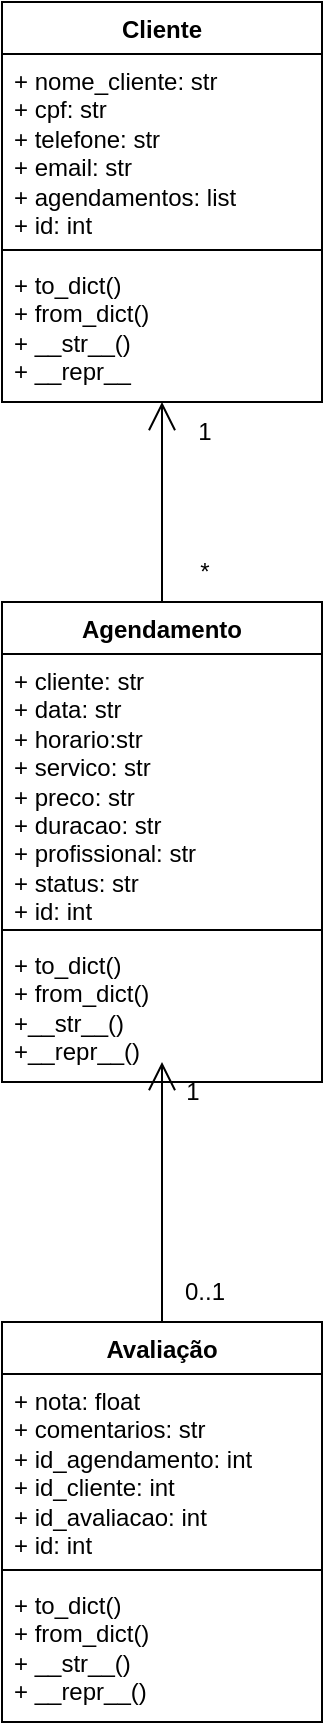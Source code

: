 <mxfile version="28.0.4">
  <diagram name="Página-1" id="nogd1nKAQmhjPqjEthID">
    <mxGraphModel grid="1" page="1" gridSize="10" guides="1" tooltips="1" connect="1" arrows="1" fold="1" pageScale="1" pageWidth="827" pageHeight="1169" math="0" shadow="0">
      <root>
        <mxCell id="0" />
        <mxCell id="1" parent="0" />
        <mxCell id="NhIJOwC5-hId4QMddHVE-1" value="Cliente" style="swimlane;fontStyle=1;align=center;verticalAlign=top;childLayout=stackLayout;horizontal=1;startSize=26;horizontalStack=0;resizeParent=1;resizeParentMax=0;resizeLast=0;collapsible=1;marginBottom=0;whiteSpace=wrap;html=1;" vertex="1" parent="1">
          <mxGeometry x="334" y="30" width="160" height="200" as="geometry" />
        </mxCell>
        <mxCell id="NhIJOwC5-hId4QMddHVE-2" value="+ nome_cliente: str&lt;div&gt;+ cpf: str&lt;/div&gt;&lt;div&gt;+ telefone: str&lt;/div&gt;&lt;div&gt;+ email: str&lt;/div&gt;&lt;div&gt;+ agendamentos: list&lt;/div&gt;&lt;div&gt;+ id: int&lt;/div&gt;" style="text;strokeColor=none;fillColor=none;align=left;verticalAlign=top;spacingLeft=4;spacingRight=4;overflow=hidden;rotatable=0;points=[[0,0.5],[1,0.5]];portConstraint=eastwest;whiteSpace=wrap;html=1;" vertex="1" parent="NhIJOwC5-hId4QMddHVE-1">
          <mxGeometry y="26" width="160" height="94" as="geometry" />
        </mxCell>
        <mxCell id="NhIJOwC5-hId4QMddHVE-3" value="" style="line;strokeWidth=1;fillColor=none;align=left;verticalAlign=middle;spacingTop=-1;spacingLeft=3;spacingRight=3;rotatable=0;labelPosition=right;points=[];portConstraint=eastwest;strokeColor=inherit;" vertex="1" parent="NhIJOwC5-hId4QMddHVE-1">
          <mxGeometry y="120" width="160" height="8" as="geometry" />
        </mxCell>
        <mxCell id="NhIJOwC5-hId4QMddHVE-4" value="+ to_dict()&lt;div&gt;+ from_dict()&lt;/div&gt;&lt;div&gt;+ __str__()&lt;/div&gt;&lt;div&gt;+ __repr__&lt;/div&gt;" style="text;strokeColor=none;fillColor=none;align=left;verticalAlign=top;spacingLeft=4;spacingRight=4;overflow=hidden;rotatable=0;points=[[0,0.5],[1,0.5]];portConstraint=eastwest;whiteSpace=wrap;html=1;" vertex="1" parent="NhIJOwC5-hId4QMddHVE-1">
          <mxGeometry y="128" width="160" height="72" as="geometry" />
        </mxCell>
        <mxCell id="NhIJOwC5-hId4QMddHVE-10" value="Agendamento" style="swimlane;fontStyle=1;align=center;verticalAlign=top;childLayout=stackLayout;horizontal=1;startSize=26;horizontalStack=0;resizeParent=1;resizeParentMax=0;resizeLast=0;collapsible=1;marginBottom=0;whiteSpace=wrap;html=1;" vertex="1" parent="1">
          <mxGeometry x="334" y="330" width="160" height="240" as="geometry" />
        </mxCell>
        <mxCell id="NhIJOwC5-hId4QMddHVE-11" value="+ cliente: str&lt;div&gt;+ data: str&lt;/div&gt;&lt;div&gt;+ horario:str&lt;/div&gt;&lt;div&gt;+ servico: str&lt;/div&gt;&lt;div&gt;+ preco: str&lt;/div&gt;&lt;div&gt;+ duracao: str&lt;/div&gt;&lt;div&gt;+ profissional: str&lt;/div&gt;&lt;div&gt;+ status: str&lt;/div&gt;&lt;div&gt;+ id: int&lt;/div&gt;" style="text;strokeColor=none;fillColor=none;align=left;verticalAlign=top;spacingLeft=4;spacingRight=4;overflow=hidden;rotatable=0;points=[[0,0.5],[1,0.5]];portConstraint=eastwest;whiteSpace=wrap;html=1;" vertex="1" parent="NhIJOwC5-hId4QMddHVE-10">
          <mxGeometry y="26" width="160" height="134" as="geometry" />
        </mxCell>
        <mxCell id="NhIJOwC5-hId4QMddHVE-12" value="" style="line;strokeWidth=1;fillColor=none;align=left;verticalAlign=middle;spacingTop=-1;spacingLeft=3;spacingRight=3;rotatable=0;labelPosition=right;points=[];portConstraint=eastwest;strokeColor=inherit;" vertex="1" parent="NhIJOwC5-hId4QMddHVE-10">
          <mxGeometry y="160" width="160" height="8" as="geometry" />
        </mxCell>
        <mxCell id="NhIJOwC5-hId4QMddHVE-13" value="+ to_dict()&lt;div&gt;+ from_dict()&lt;/div&gt;&lt;div&gt;+__str__()&lt;/div&gt;&lt;div&gt;+__repr__()&lt;/div&gt;" style="text;strokeColor=none;fillColor=none;align=left;verticalAlign=top;spacingLeft=4;spacingRight=4;overflow=hidden;rotatable=0;points=[[0,0.5],[1,0.5]];portConstraint=eastwest;whiteSpace=wrap;html=1;" vertex="1" parent="NhIJOwC5-hId4QMddHVE-10">
          <mxGeometry y="168" width="160" height="72" as="geometry" />
        </mxCell>
        <mxCell id="NhIJOwC5-hId4QMddHVE-14" value="Avaliação" style="swimlane;fontStyle=1;align=center;verticalAlign=top;childLayout=stackLayout;horizontal=1;startSize=26;horizontalStack=0;resizeParent=1;resizeParentMax=0;resizeLast=0;collapsible=1;marginBottom=0;whiteSpace=wrap;html=1;" vertex="1" parent="1">
          <mxGeometry x="334" y="690" width="160" height="200" as="geometry" />
        </mxCell>
        <mxCell id="NhIJOwC5-hId4QMddHVE-15" value="+ nota: float&lt;div&gt;+ comentarios: str&lt;/div&gt;&lt;div&gt;+ id_agendamento: int&lt;/div&gt;&lt;div&gt;+ id_cliente: int&lt;/div&gt;&lt;div&gt;&lt;span style=&quot;background-color: transparent; color: light-dark(rgb(0, 0, 0), rgb(255, 255, 255));&quot;&gt;+ id_avaliacao: int&lt;/span&gt;&lt;/div&gt;&lt;div&gt;&lt;span style=&quot;background-color: transparent; color: light-dark(rgb(0, 0, 0), rgb(255, 255, 255));&quot;&gt;+ id: int&amp;nbsp;&lt;/span&gt;&lt;/div&gt;" style="text;strokeColor=none;fillColor=none;align=left;verticalAlign=top;spacingLeft=4;spacingRight=4;overflow=hidden;rotatable=0;points=[[0,0.5],[1,0.5]];portConstraint=eastwest;whiteSpace=wrap;html=1;" vertex="1" parent="NhIJOwC5-hId4QMddHVE-14">
          <mxGeometry y="26" width="160" height="94" as="geometry" />
        </mxCell>
        <mxCell id="NhIJOwC5-hId4QMddHVE-16" value="" style="line;strokeWidth=1;fillColor=none;align=left;verticalAlign=middle;spacingTop=-1;spacingLeft=3;spacingRight=3;rotatable=0;labelPosition=right;points=[];portConstraint=eastwest;strokeColor=inherit;" vertex="1" parent="NhIJOwC5-hId4QMddHVE-14">
          <mxGeometry y="120" width="160" height="8" as="geometry" />
        </mxCell>
        <mxCell id="NhIJOwC5-hId4QMddHVE-17" value="+ to_dict()&lt;div&gt;+ from_dict()&lt;/div&gt;&lt;div&gt;+ __str__()&lt;/div&gt;&lt;div&gt;+ __repr__()&lt;/div&gt;" style="text;strokeColor=none;fillColor=none;align=left;verticalAlign=top;spacingLeft=4;spacingRight=4;overflow=hidden;rotatable=0;points=[[0,0.5],[1,0.5]];portConstraint=eastwest;whiteSpace=wrap;html=1;" vertex="1" parent="NhIJOwC5-hId4QMddHVE-14">
          <mxGeometry y="128" width="160" height="72" as="geometry" />
        </mxCell>
        <mxCell id="NhIJOwC5-hId4QMddHVE-20" value="" style="endArrow=open;endFill=1;endSize=12;html=1;rounded=0;" edge="1" parent="1">
          <mxGeometry width="160" relative="1" as="geometry">
            <mxPoint x="414" y="330" as="sourcePoint" />
            <mxPoint x="414" y="230" as="targetPoint" />
          </mxGeometry>
        </mxCell>
        <mxCell id="NhIJOwC5-hId4QMddHVE-22" value="" style="endArrow=open;endFill=1;endSize=12;html=1;rounded=0;" edge="1" parent="1">
          <mxGeometry width="160" relative="1" as="geometry">
            <mxPoint x="414" y="690" as="sourcePoint" />
            <mxPoint x="414" y="560" as="targetPoint" />
          </mxGeometry>
        </mxCell>
        <mxCell id="NhIJOwC5-hId4QMddHVE-25" value="1" style="text;html=1;align=center;verticalAlign=middle;resizable=0;points=[];autosize=1;strokeColor=none;fillColor=none;" vertex="1" parent="1">
          <mxGeometry x="420" y="230" width="30" height="30" as="geometry" />
        </mxCell>
        <mxCell id="NhIJOwC5-hId4QMddHVE-26" value="*" style="text;html=1;align=center;verticalAlign=middle;resizable=0;points=[];autosize=1;strokeColor=none;fillColor=none;" vertex="1" parent="1">
          <mxGeometry x="420" y="300" width="30" height="30" as="geometry" />
        </mxCell>
        <mxCell id="NhIJOwC5-hId4QMddHVE-27" value="1" style="text;html=1;align=center;verticalAlign=middle;resizable=0;points=[];autosize=1;strokeColor=none;fillColor=none;" vertex="1" parent="1">
          <mxGeometry x="414" y="560" width="30" height="30" as="geometry" />
        </mxCell>
        <mxCell id="NhIJOwC5-hId4QMddHVE-28" value="0..1" style="text;html=1;align=center;verticalAlign=middle;resizable=0;points=[];autosize=1;strokeColor=none;fillColor=none;" vertex="1" parent="1">
          <mxGeometry x="415" y="660" width="40" height="30" as="geometry" />
        </mxCell>
      </root>
    </mxGraphModel>
  </diagram>
</mxfile>
